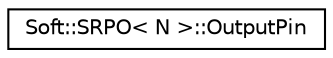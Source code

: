 digraph "Graphical Class Hierarchy"
{
  edge [fontname="Helvetica",fontsize="10",labelfontname="Helvetica",labelfontsize="10"];
  node [fontname="Helvetica",fontsize="10",shape=record];
  rankdir="LR";
  Node1 [label="Soft::SRPO\< N \>::OutputPin",height=0.2,width=0.4,color="black", fillcolor="white", style="filled",URL="$d0/dbc/classSoft_1_1SRPO_1_1OutputPin.html"];
}
